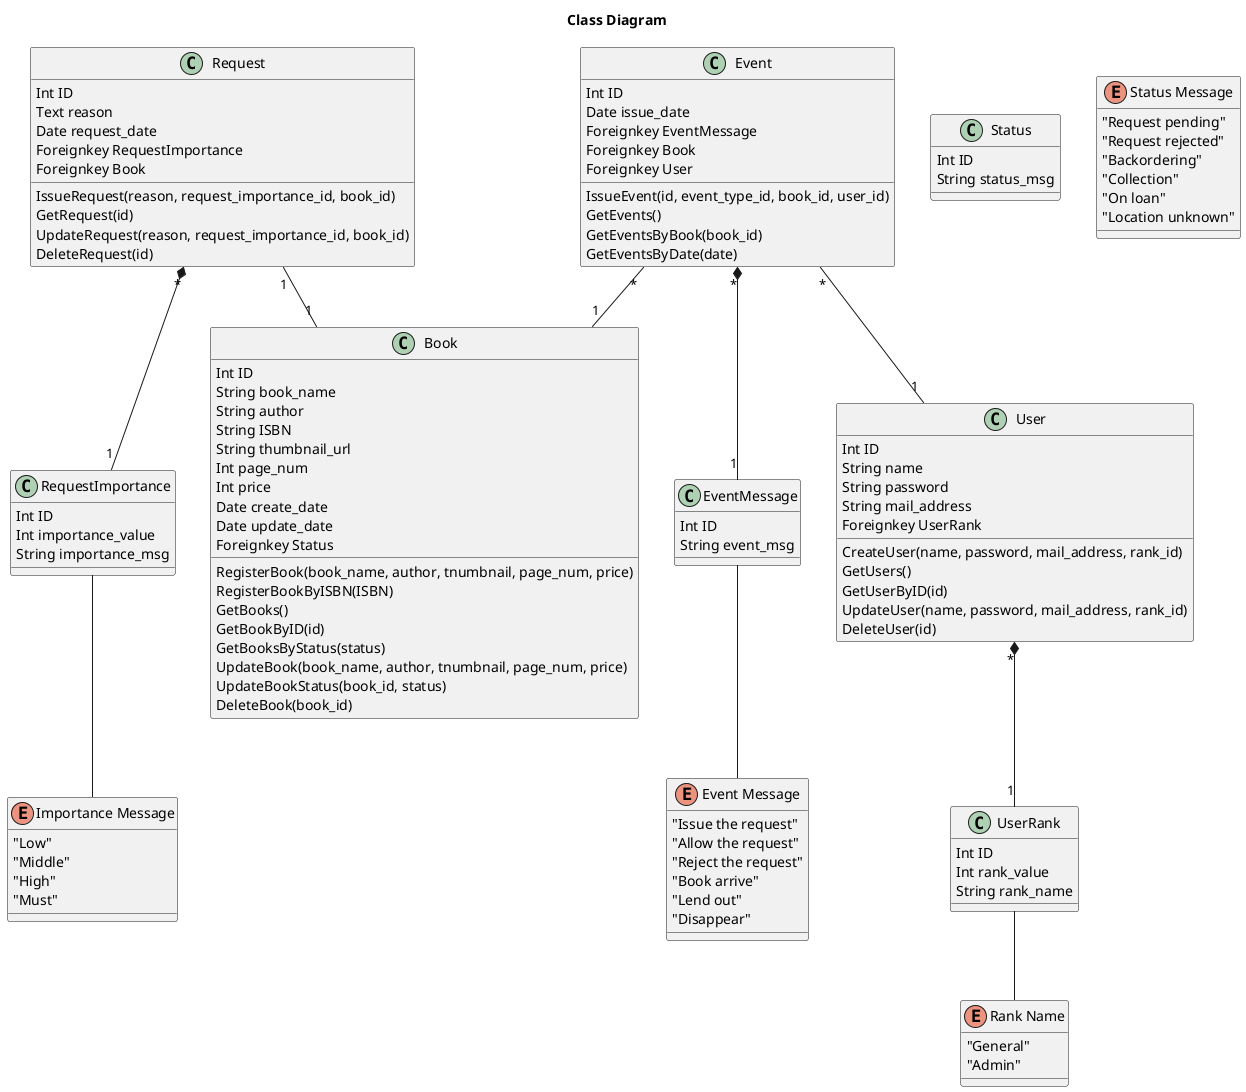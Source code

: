 @startuml
title Class Diagram
class Book {
    Int ID
    String book_name
    String author
    String ISBN
    String thumbnail_url
    Int page_num
    Int price
    Date create_date
    Date update_date
    Foreignkey Status

    RegisterBook(book_name, author, tnumbnail, page_num, price)
    RegisterBookByISBN(ISBN)
    GetBooks()
    GetBookByID(id)
    GetBooksByStatus(status)
    UpdateBook(book_name, author, tnumbnail, page_num, price)
    UpdateBookStatus(book_id, status)
    DeleteBook(book_id)
}

class Status {
    Int ID
    String status_msg
}

enum "Status Message" as status_msg {
    "Request pending"
    "Request rejected"
    "Backordering"
    "Collection"
    "On loan"
    "Location unknown"
}

class Request {
    Int ID
    Text reason
    Date request_date
    Foreignkey RequestImportance
    Foreignkey Book

    IssueRequest(reason, request_importance_id, book_id)
    GetRequest(id)
    UpdateRequest(reason, request_importance_id, book_id)
    DeleteRequest(id)
}

class RequestImportance {
    Int ID
    Int importance_value
    String importance_msg
}

enum "Importance Message" as importance_msg {
    "Low"
    "Middle"
    "High"
    "Must"
}

class Event {
    Int ID
    Date issue_date
    Foreignkey EventMessage
    Foreignkey Book
    Foreignkey User

    IssueEvent(id, event_type_id, book_id, user_id)
    GetEvents()
    GetEventsByBook(book_id)
    GetEventsByDate(date)
}

class EventMessage {
    Int ID
    String event_msg
}

enum "Event Message" as event_msg{
    "Issue the request"
    "Allow the request"
    "Reject the request"
    "Book arrive"
    "Lend out"
    "Disappear"
}

class User {
    Int ID
    String name
    String password
    String mail_address
    Foreignkey UserRank

    CreateUser(name, password, mail_address, rank_id)
    GetUsers()
    GetUserByID(id)
    UpdateUser(name, password, mail_address, rank_id)
    DeleteUser(id)
}

class UserRank {
    Int ID
    Int rank_value
    String rank_name
}

enum "Rank Name" as rank_name {
    "General"
    "Admin"
}

' enum
'Status -- status_msg
RequestImportance -- importance_msg
EventMessage -- event_msg
UserRank -- rank_name

' rerations
'Book "*" *-- "1" Status

Request "1" -- "1" Book
Request "*" *-- "1" RequestImportance

Event "*" -- "1" Book
Event "*" -- "1" User
Event "*" *-- "1" EventMessage

User "*" *-- "1" UserRank

@enduml